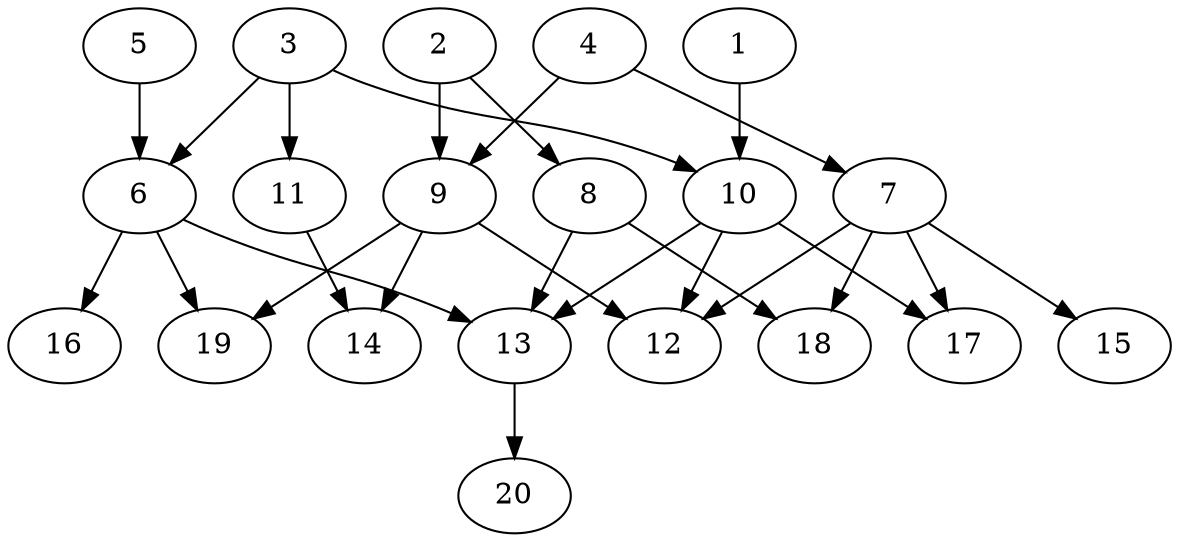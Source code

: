 // DAG automatically generated by daggen at Wed Jul 24 22:02:40 2019
// ./daggen --dot -n 20 --ccr 0.3 --fat 0.6 --regular 0.5 --density 0.5 --mindata 5242880 --maxdata 52428800 
digraph G {
  1 [size="154507947", alpha="0.17", expect_size="46352384"] 
  1 -> 10 [size ="46352384"]
  2 [size="116916907", alpha="0.14", expect_size="35075072"] 
  2 -> 8 [size ="35075072"]
  2 -> 9 [size ="35075072"]
  3 [size="130402987", alpha="0.03", expect_size="39120896"] 
  3 -> 6 [size ="39120896"]
  3 -> 10 [size ="39120896"]
  3 -> 11 [size ="39120896"]
  4 [size="58736640", alpha="0.07", expect_size="17620992"] 
  4 -> 7 [size ="17620992"]
  4 -> 9 [size ="17620992"]
  5 [size="160447147", alpha="0.15", expect_size="48134144"] 
  5 -> 6 [size ="48134144"]
  6 [size="18466133", alpha="0.15", expect_size="5539840"] 
  6 -> 13 [size ="5539840"]
  6 -> 16 [size ="5539840"]
  6 -> 19 [size ="5539840"]
  7 [size="172199253", alpha="0.10", expect_size="51659776"] 
  7 -> 12 [size ="51659776"]
  7 -> 15 [size ="51659776"]
  7 -> 17 [size ="51659776"]
  7 -> 18 [size ="51659776"]
  8 [size="115947520", alpha="0.07", expect_size="34784256"] 
  8 -> 13 [size ="34784256"]
  8 -> 18 [size ="34784256"]
  9 [size="153883307", alpha="0.10", expect_size="46164992"] 
  9 -> 12 [size ="46164992"]
  9 -> 14 [size ="46164992"]
  9 -> 19 [size ="46164992"]
  10 [size="67205120", alpha="0.08", expect_size="20161536"] 
  10 -> 12 [size ="20161536"]
  10 -> 13 [size ="20161536"]
  10 -> 17 [size ="20161536"]
  11 [size="43840853", alpha="0.01", expect_size="13152256"] 
  11 -> 14 [size ="13152256"]
  12 [size="19541333", alpha="0.11", expect_size="5862400"] 
  13 [size="126119253", alpha="0.16", expect_size="37835776"] 
  13 -> 20 [size ="37835776"]
  14 [size="146227200", alpha="0.13", expect_size="43868160"] 
  15 [size="44189013", alpha="0.03", expect_size="13256704"] 
  16 [size="158931627", alpha="0.17", expect_size="47679488"] 
  17 [size="119671467", alpha="0.04", expect_size="35901440"] 
  18 [size="42335573", alpha="0.07", expect_size="12700672"] 
  19 [size="96778240", alpha="0.00", expect_size="29033472"] 
  20 [size="172404053", alpha="0.04", expect_size="51721216"] 
}

